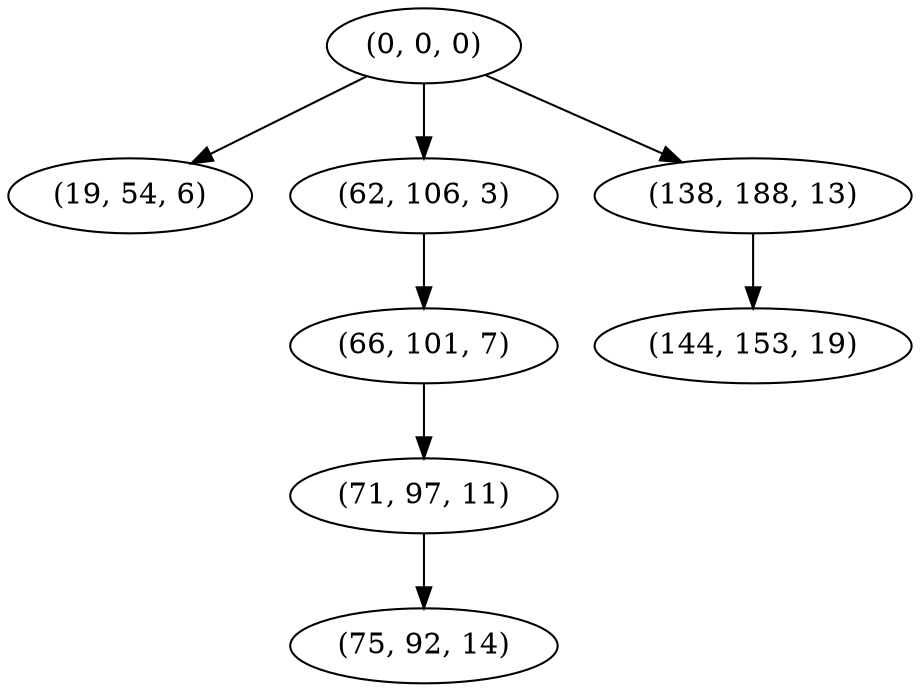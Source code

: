 digraph tree {
    "(0, 0, 0)";
    "(19, 54, 6)";
    "(62, 106, 3)";
    "(66, 101, 7)";
    "(71, 97, 11)";
    "(75, 92, 14)";
    "(138, 188, 13)";
    "(144, 153, 19)";
    "(0, 0, 0)" -> "(19, 54, 6)";
    "(0, 0, 0)" -> "(62, 106, 3)";
    "(0, 0, 0)" -> "(138, 188, 13)";
    "(62, 106, 3)" -> "(66, 101, 7)";
    "(66, 101, 7)" -> "(71, 97, 11)";
    "(71, 97, 11)" -> "(75, 92, 14)";
    "(138, 188, 13)" -> "(144, 153, 19)";
}
